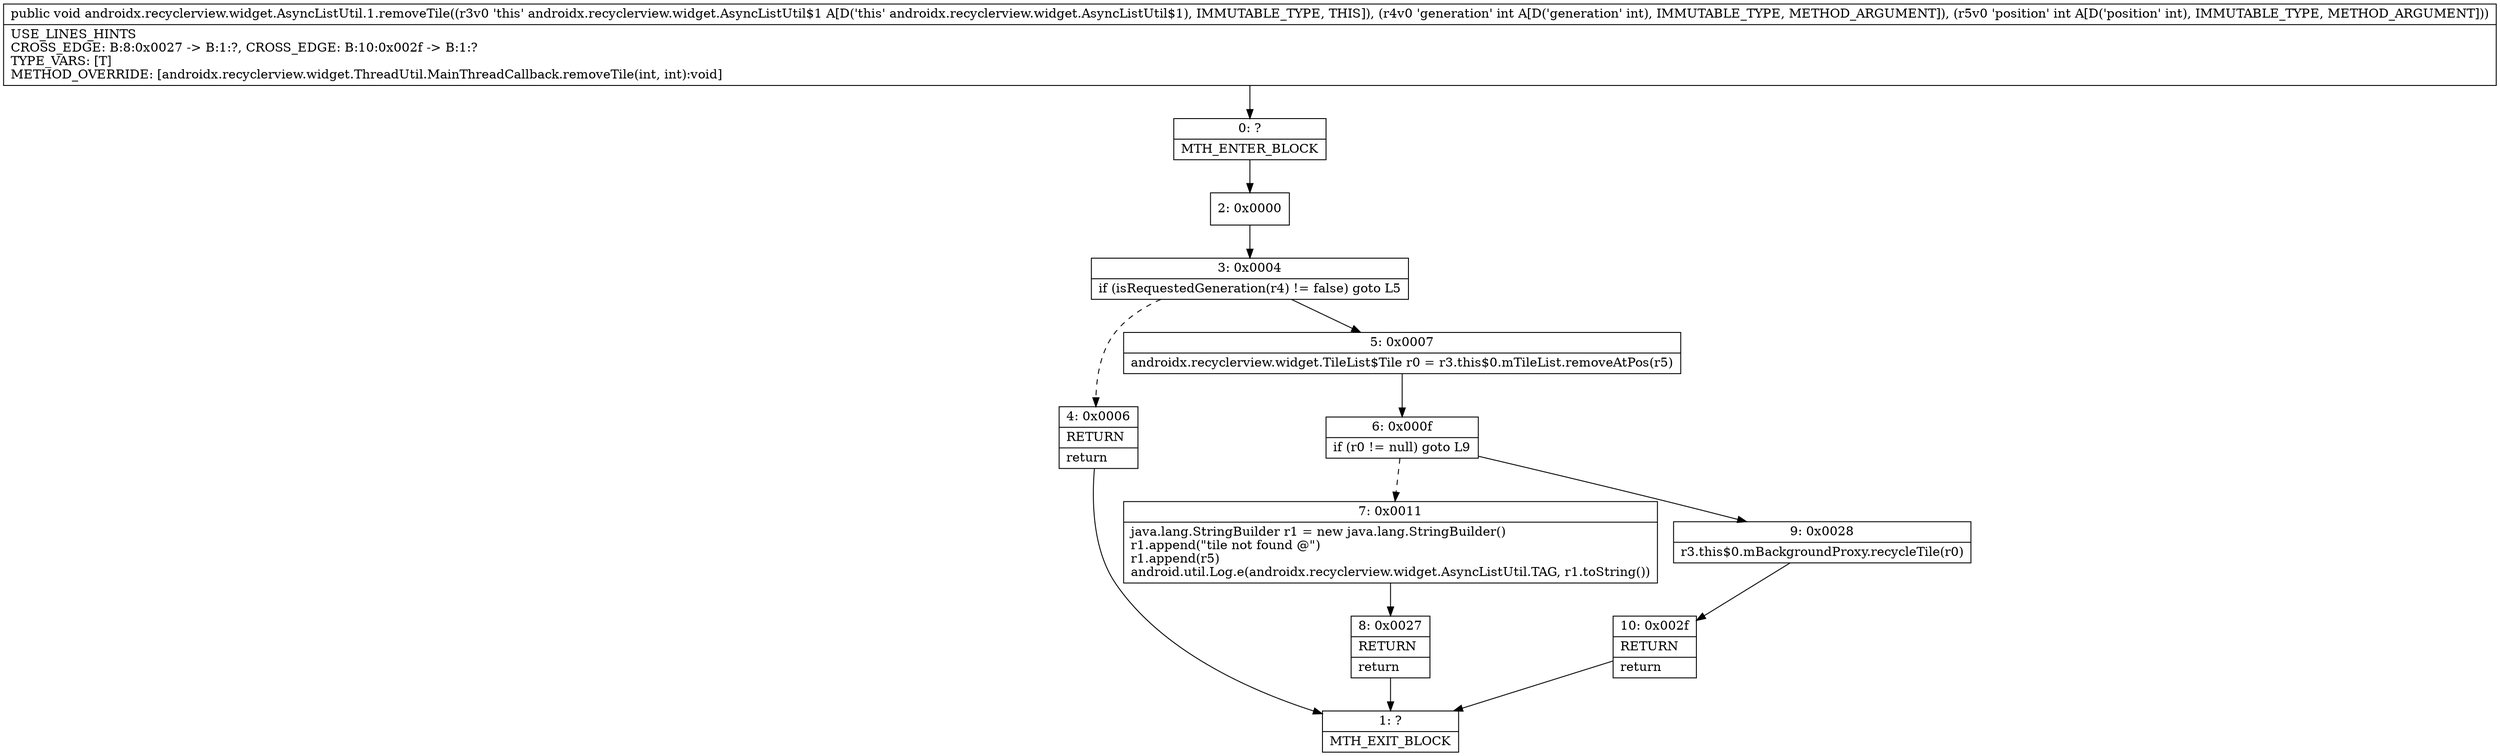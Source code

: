digraph "CFG forandroidx.recyclerview.widget.AsyncListUtil.1.removeTile(II)V" {
Node_0 [shape=record,label="{0\:\ ?|MTH_ENTER_BLOCK\l}"];
Node_2 [shape=record,label="{2\:\ 0x0000}"];
Node_3 [shape=record,label="{3\:\ 0x0004|if (isRequestedGeneration(r4) != false) goto L5\l}"];
Node_4 [shape=record,label="{4\:\ 0x0006|RETURN\l|return\l}"];
Node_1 [shape=record,label="{1\:\ ?|MTH_EXIT_BLOCK\l}"];
Node_5 [shape=record,label="{5\:\ 0x0007|androidx.recyclerview.widget.TileList$Tile r0 = r3.this$0.mTileList.removeAtPos(r5)\l}"];
Node_6 [shape=record,label="{6\:\ 0x000f|if (r0 != null) goto L9\l}"];
Node_7 [shape=record,label="{7\:\ 0x0011|java.lang.StringBuilder r1 = new java.lang.StringBuilder()\lr1.append(\"tile not found @\")\lr1.append(r5)\landroid.util.Log.e(androidx.recyclerview.widget.AsyncListUtil.TAG, r1.toString())\l}"];
Node_8 [shape=record,label="{8\:\ 0x0027|RETURN\l|return\l}"];
Node_9 [shape=record,label="{9\:\ 0x0028|r3.this$0.mBackgroundProxy.recycleTile(r0)\l}"];
Node_10 [shape=record,label="{10\:\ 0x002f|RETURN\l|return\l}"];
MethodNode[shape=record,label="{public void androidx.recyclerview.widget.AsyncListUtil.1.removeTile((r3v0 'this' androidx.recyclerview.widget.AsyncListUtil$1 A[D('this' androidx.recyclerview.widget.AsyncListUtil$1), IMMUTABLE_TYPE, THIS]), (r4v0 'generation' int A[D('generation' int), IMMUTABLE_TYPE, METHOD_ARGUMENT]), (r5v0 'position' int A[D('position' int), IMMUTABLE_TYPE, METHOD_ARGUMENT]))  | USE_LINES_HINTS\lCROSS_EDGE: B:8:0x0027 \-\> B:1:?, CROSS_EDGE: B:10:0x002f \-\> B:1:?\lTYPE_VARS: [T]\lMETHOD_OVERRIDE: [androidx.recyclerview.widget.ThreadUtil.MainThreadCallback.removeTile(int, int):void]\l}"];
MethodNode -> Node_0;Node_0 -> Node_2;
Node_2 -> Node_3;
Node_3 -> Node_4[style=dashed];
Node_3 -> Node_5;
Node_4 -> Node_1;
Node_5 -> Node_6;
Node_6 -> Node_7[style=dashed];
Node_6 -> Node_9;
Node_7 -> Node_8;
Node_8 -> Node_1;
Node_9 -> Node_10;
Node_10 -> Node_1;
}

